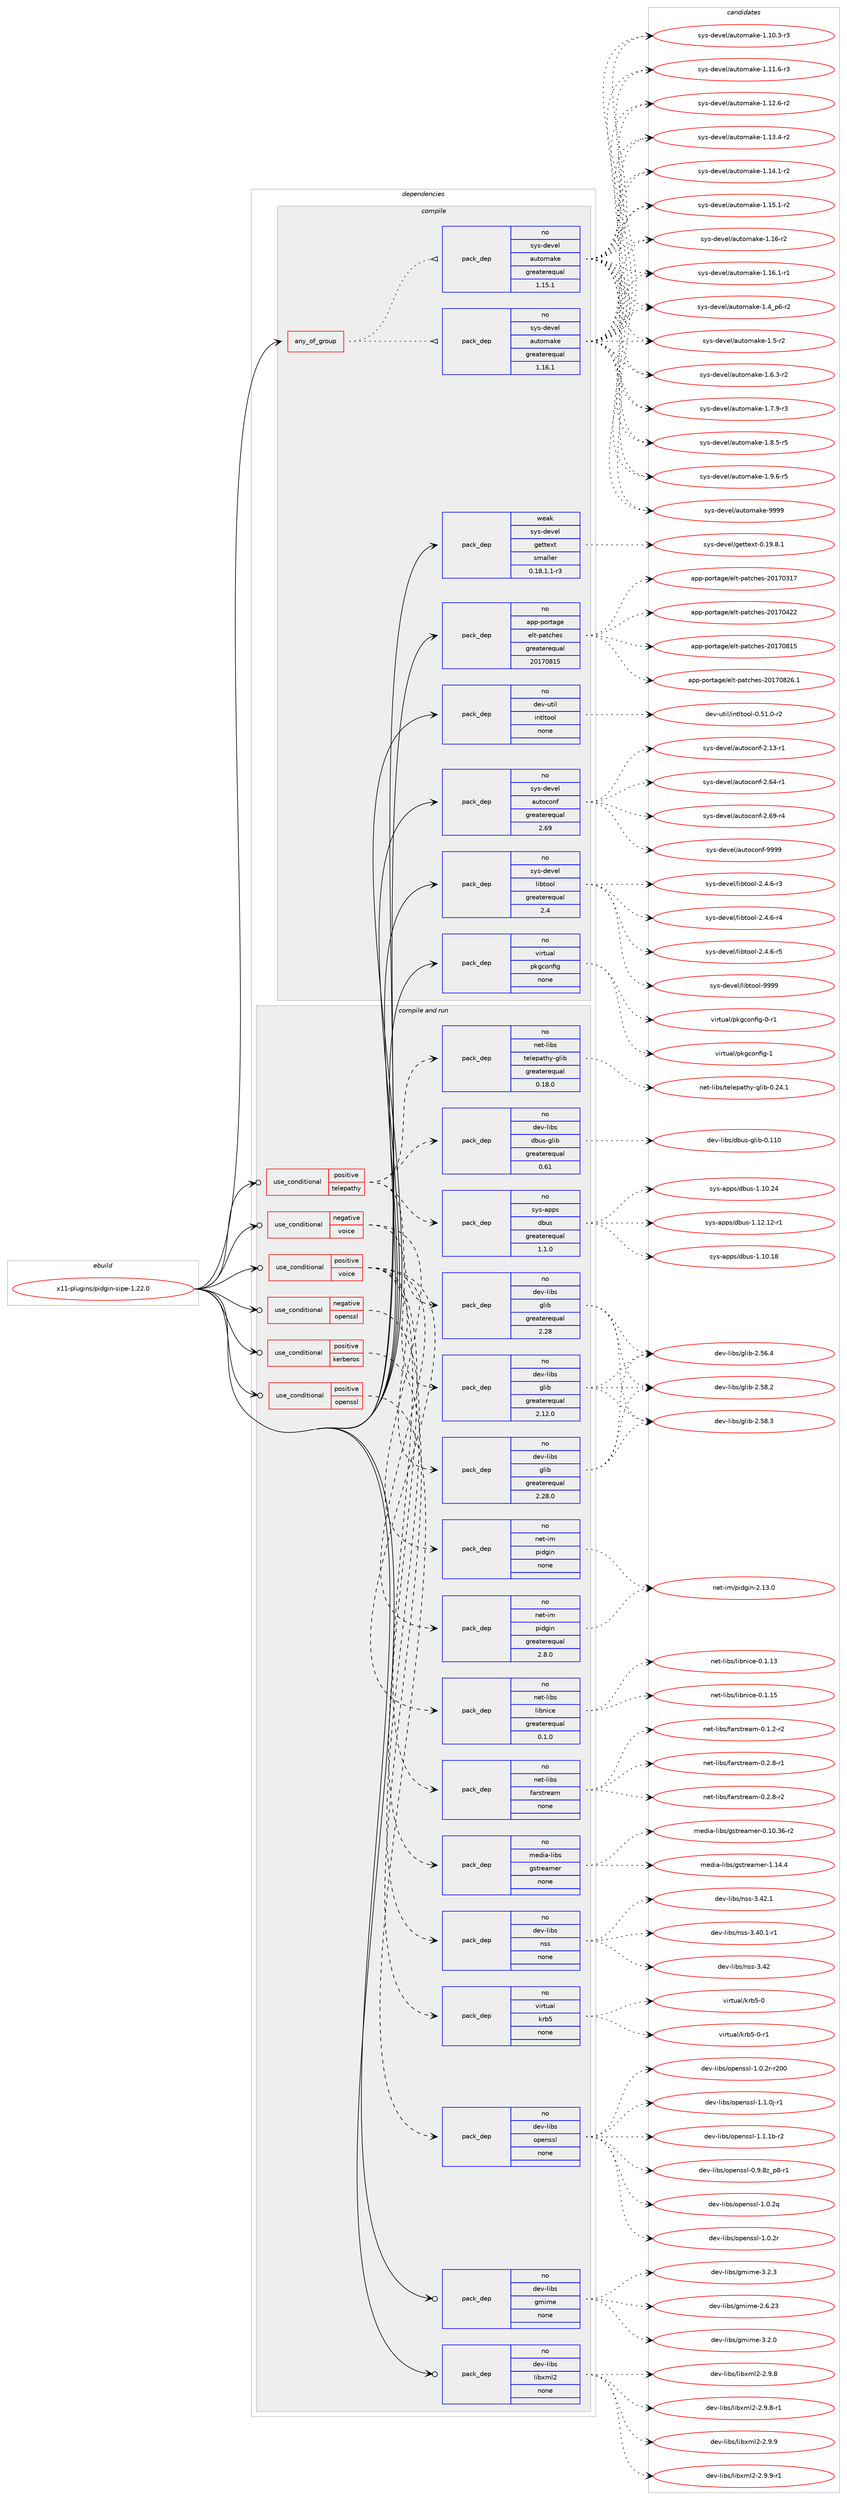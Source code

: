 digraph prolog {

# *************
# Graph options
# *************

newrank=true;
concentrate=true;
compound=true;
graph [rankdir=LR,fontname=Helvetica,fontsize=10,ranksep=1.5];#, ranksep=2.5, nodesep=0.2];
edge  [arrowhead=vee];
node  [fontname=Helvetica,fontsize=10];

# **********
# The ebuild
# **********

subgraph cluster_leftcol {
color=gray;
rank=same;
label=<<i>ebuild</i>>;
id [label="x11-plugins/pidgin-sipe-1.22.0", color=red, width=4, href="../x11-plugins/pidgin-sipe-1.22.0.svg"];
}

# ****************
# The dependencies
# ****************

subgraph cluster_midcol {
color=gray;
label=<<i>dependencies</i>>;
subgraph cluster_compile {
fillcolor="#eeeeee";
style=filled;
label=<<i>compile</i>>;
subgraph any28769 {
dependency1766860 [label=<<TABLE BORDER="0" CELLBORDER="1" CELLSPACING="0" CELLPADDING="4"><TR><TD CELLPADDING="10">any_of_group</TD></TR></TABLE>>, shape=none, color=red];subgraph pack1270133 {
dependency1766861 [label=<<TABLE BORDER="0" CELLBORDER="1" CELLSPACING="0" CELLPADDING="4" WIDTH="220"><TR><TD ROWSPAN="6" CELLPADDING="30">pack_dep</TD></TR><TR><TD WIDTH="110">no</TD></TR><TR><TD>sys-devel</TD></TR><TR><TD>automake</TD></TR><TR><TD>greaterequal</TD></TR><TR><TD>1.16.1</TD></TR></TABLE>>, shape=none, color=blue];
}
dependency1766860:e -> dependency1766861:w [weight=20,style="dotted",arrowhead="oinv"];
subgraph pack1270134 {
dependency1766862 [label=<<TABLE BORDER="0" CELLBORDER="1" CELLSPACING="0" CELLPADDING="4" WIDTH="220"><TR><TD ROWSPAN="6" CELLPADDING="30">pack_dep</TD></TR><TR><TD WIDTH="110">no</TD></TR><TR><TD>sys-devel</TD></TR><TR><TD>automake</TD></TR><TR><TD>greaterequal</TD></TR><TR><TD>1.15.1</TD></TR></TABLE>>, shape=none, color=blue];
}
dependency1766860:e -> dependency1766862:w [weight=20,style="dotted",arrowhead="oinv"];
}
id:e -> dependency1766860:w [weight=20,style="solid",arrowhead="vee"];
subgraph pack1270135 {
dependency1766863 [label=<<TABLE BORDER="0" CELLBORDER="1" CELLSPACING="0" CELLPADDING="4" WIDTH="220"><TR><TD ROWSPAN="6" CELLPADDING="30">pack_dep</TD></TR><TR><TD WIDTH="110">no</TD></TR><TR><TD>app-portage</TD></TR><TR><TD>elt-patches</TD></TR><TR><TD>greaterequal</TD></TR><TR><TD>20170815</TD></TR></TABLE>>, shape=none, color=blue];
}
id:e -> dependency1766863:w [weight=20,style="solid",arrowhead="vee"];
subgraph pack1270136 {
dependency1766864 [label=<<TABLE BORDER="0" CELLBORDER="1" CELLSPACING="0" CELLPADDING="4" WIDTH="220"><TR><TD ROWSPAN="6" CELLPADDING="30">pack_dep</TD></TR><TR><TD WIDTH="110">no</TD></TR><TR><TD>dev-util</TD></TR><TR><TD>intltool</TD></TR><TR><TD>none</TD></TR><TR><TD></TD></TR></TABLE>>, shape=none, color=blue];
}
id:e -> dependency1766864:w [weight=20,style="solid",arrowhead="vee"];
subgraph pack1270137 {
dependency1766865 [label=<<TABLE BORDER="0" CELLBORDER="1" CELLSPACING="0" CELLPADDING="4" WIDTH="220"><TR><TD ROWSPAN="6" CELLPADDING="30">pack_dep</TD></TR><TR><TD WIDTH="110">no</TD></TR><TR><TD>sys-devel</TD></TR><TR><TD>autoconf</TD></TR><TR><TD>greaterequal</TD></TR><TR><TD>2.69</TD></TR></TABLE>>, shape=none, color=blue];
}
id:e -> dependency1766865:w [weight=20,style="solid",arrowhead="vee"];
subgraph pack1270138 {
dependency1766866 [label=<<TABLE BORDER="0" CELLBORDER="1" CELLSPACING="0" CELLPADDING="4" WIDTH="220"><TR><TD ROWSPAN="6" CELLPADDING="30">pack_dep</TD></TR><TR><TD WIDTH="110">no</TD></TR><TR><TD>sys-devel</TD></TR><TR><TD>libtool</TD></TR><TR><TD>greaterequal</TD></TR><TR><TD>2.4</TD></TR></TABLE>>, shape=none, color=blue];
}
id:e -> dependency1766866:w [weight=20,style="solid",arrowhead="vee"];
subgraph pack1270139 {
dependency1766867 [label=<<TABLE BORDER="0" CELLBORDER="1" CELLSPACING="0" CELLPADDING="4" WIDTH="220"><TR><TD ROWSPAN="6" CELLPADDING="30">pack_dep</TD></TR><TR><TD WIDTH="110">no</TD></TR><TR><TD>virtual</TD></TR><TR><TD>pkgconfig</TD></TR><TR><TD>none</TD></TR><TR><TD></TD></TR></TABLE>>, shape=none, color=blue];
}
id:e -> dependency1766867:w [weight=20,style="solid",arrowhead="vee"];
subgraph pack1270140 {
dependency1766868 [label=<<TABLE BORDER="0" CELLBORDER="1" CELLSPACING="0" CELLPADDING="4" WIDTH="220"><TR><TD ROWSPAN="6" CELLPADDING="30">pack_dep</TD></TR><TR><TD WIDTH="110">weak</TD></TR><TR><TD>sys-devel</TD></TR><TR><TD>gettext</TD></TR><TR><TD>smaller</TD></TR><TR><TD>0.18.1.1-r3</TD></TR></TABLE>>, shape=none, color=blue];
}
id:e -> dependency1766868:w [weight=20,style="solid",arrowhead="vee"];
}
subgraph cluster_compileandrun {
fillcolor="#eeeeee";
style=filled;
label=<<i>compile and run</i>>;
subgraph cond466947 {
dependency1766869 [label=<<TABLE BORDER="0" CELLBORDER="1" CELLSPACING="0" CELLPADDING="4"><TR><TD ROWSPAN="3" CELLPADDING="10">use_conditional</TD></TR><TR><TD>negative</TD></TR><TR><TD>openssl</TD></TR></TABLE>>, shape=none, color=red];
subgraph pack1270141 {
dependency1766870 [label=<<TABLE BORDER="0" CELLBORDER="1" CELLSPACING="0" CELLPADDING="4" WIDTH="220"><TR><TD ROWSPAN="6" CELLPADDING="30">pack_dep</TD></TR><TR><TD WIDTH="110">no</TD></TR><TR><TD>dev-libs</TD></TR><TR><TD>nss</TD></TR><TR><TD>none</TD></TR><TR><TD></TD></TR></TABLE>>, shape=none, color=blue];
}
dependency1766869:e -> dependency1766870:w [weight=20,style="dashed",arrowhead="vee"];
}
id:e -> dependency1766869:w [weight=20,style="solid",arrowhead="odotvee"];
subgraph cond466948 {
dependency1766871 [label=<<TABLE BORDER="0" CELLBORDER="1" CELLSPACING="0" CELLPADDING="4"><TR><TD ROWSPAN="3" CELLPADDING="10">use_conditional</TD></TR><TR><TD>negative</TD></TR><TR><TD>voice</TD></TR></TABLE>>, shape=none, color=red];
subgraph pack1270142 {
dependency1766872 [label=<<TABLE BORDER="0" CELLBORDER="1" CELLSPACING="0" CELLPADDING="4" WIDTH="220"><TR><TD ROWSPAN="6" CELLPADDING="30">pack_dep</TD></TR><TR><TD WIDTH="110">no</TD></TR><TR><TD>dev-libs</TD></TR><TR><TD>glib</TD></TR><TR><TD>greaterequal</TD></TR><TR><TD>2.12.0</TD></TR></TABLE>>, shape=none, color=blue];
}
dependency1766871:e -> dependency1766872:w [weight=20,style="dashed",arrowhead="vee"];
subgraph pack1270143 {
dependency1766873 [label=<<TABLE BORDER="0" CELLBORDER="1" CELLSPACING="0" CELLPADDING="4" WIDTH="220"><TR><TD ROWSPAN="6" CELLPADDING="30">pack_dep</TD></TR><TR><TD WIDTH="110">no</TD></TR><TR><TD>net-im</TD></TR><TR><TD>pidgin</TD></TR><TR><TD>none</TD></TR><TR><TD></TD></TR></TABLE>>, shape=none, color=blue];
}
dependency1766871:e -> dependency1766873:w [weight=20,style="dashed",arrowhead="vee"];
}
id:e -> dependency1766871:w [weight=20,style="solid",arrowhead="odotvee"];
subgraph cond466949 {
dependency1766874 [label=<<TABLE BORDER="0" CELLBORDER="1" CELLSPACING="0" CELLPADDING="4"><TR><TD ROWSPAN="3" CELLPADDING="10">use_conditional</TD></TR><TR><TD>positive</TD></TR><TR><TD>kerberos</TD></TR></TABLE>>, shape=none, color=red];
subgraph pack1270144 {
dependency1766875 [label=<<TABLE BORDER="0" CELLBORDER="1" CELLSPACING="0" CELLPADDING="4" WIDTH="220"><TR><TD ROWSPAN="6" CELLPADDING="30">pack_dep</TD></TR><TR><TD WIDTH="110">no</TD></TR><TR><TD>virtual</TD></TR><TR><TD>krb5</TD></TR><TR><TD>none</TD></TR><TR><TD></TD></TR></TABLE>>, shape=none, color=blue];
}
dependency1766874:e -> dependency1766875:w [weight=20,style="dashed",arrowhead="vee"];
}
id:e -> dependency1766874:w [weight=20,style="solid",arrowhead="odotvee"];
subgraph cond466950 {
dependency1766876 [label=<<TABLE BORDER="0" CELLBORDER="1" CELLSPACING="0" CELLPADDING="4"><TR><TD ROWSPAN="3" CELLPADDING="10">use_conditional</TD></TR><TR><TD>positive</TD></TR><TR><TD>openssl</TD></TR></TABLE>>, shape=none, color=red];
subgraph pack1270145 {
dependency1766877 [label=<<TABLE BORDER="0" CELLBORDER="1" CELLSPACING="0" CELLPADDING="4" WIDTH="220"><TR><TD ROWSPAN="6" CELLPADDING="30">pack_dep</TD></TR><TR><TD WIDTH="110">no</TD></TR><TR><TD>dev-libs</TD></TR><TR><TD>openssl</TD></TR><TR><TD>none</TD></TR><TR><TD></TD></TR></TABLE>>, shape=none, color=blue];
}
dependency1766876:e -> dependency1766877:w [weight=20,style="dashed",arrowhead="vee"];
}
id:e -> dependency1766876:w [weight=20,style="solid",arrowhead="odotvee"];
subgraph cond466951 {
dependency1766878 [label=<<TABLE BORDER="0" CELLBORDER="1" CELLSPACING="0" CELLPADDING="4"><TR><TD ROWSPAN="3" CELLPADDING="10">use_conditional</TD></TR><TR><TD>positive</TD></TR><TR><TD>telepathy</TD></TR></TABLE>>, shape=none, color=red];
subgraph pack1270146 {
dependency1766879 [label=<<TABLE BORDER="0" CELLBORDER="1" CELLSPACING="0" CELLPADDING="4" WIDTH="220"><TR><TD ROWSPAN="6" CELLPADDING="30">pack_dep</TD></TR><TR><TD WIDTH="110">no</TD></TR><TR><TD>sys-apps</TD></TR><TR><TD>dbus</TD></TR><TR><TD>greaterequal</TD></TR><TR><TD>1.1.0</TD></TR></TABLE>>, shape=none, color=blue];
}
dependency1766878:e -> dependency1766879:w [weight=20,style="dashed",arrowhead="vee"];
subgraph pack1270147 {
dependency1766880 [label=<<TABLE BORDER="0" CELLBORDER="1" CELLSPACING="0" CELLPADDING="4" WIDTH="220"><TR><TD ROWSPAN="6" CELLPADDING="30">pack_dep</TD></TR><TR><TD WIDTH="110">no</TD></TR><TR><TD>dev-libs</TD></TR><TR><TD>dbus-glib</TD></TR><TR><TD>greaterequal</TD></TR><TR><TD>0.61</TD></TR></TABLE>>, shape=none, color=blue];
}
dependency1766878:e -> dependency1766880:w [weight=20,style="dashed",arrowhead="vee"];
subgraph pack1270148 {
dependency1766881 [label=<<TABLE BORDER="0" CELLBORDER="1" CELLSPACING="0" CELLPADDING="4" WIDTH="220"><TR><TD ROWSPAN="6" CELLPADDING="30">pack_dep</TD></TR><TR><TD WIDTH="110">no</TD></TR><TR><TD>dev-libs</TD></TR><TR><TD>glib</TD></TR><TR><TD>greaterequal</TD></TR><TR><TD>2.28</TD></TR></TABLE>>, shape=none, color=blue];
}
dependency1766878:e -> dependency1766881:w [weight=20,style="dashed",arrowhead="vee"];
subgraph pack1270149 {
dependency1766882 [label=<<TABLE BORDER="0" CELLBORDER="1" CELLSPACING="0" CELLPADDING="4" WIDTH="220"><TR><TD ROWSPAN="6" CELLPADDING="30">pack_dep</TD></TR><TR><TD WIDTH="110">no</TD></TR><TR><TD>net-libs</TD></TR><TR><TD>telepathy-glib</TD></TR><TR><TD>greaterequal</TD></TR><TR><TD>0.18.0</TD></TR></TABLE>>, shape=none, color=blue];
}
dependency1766878:e -> dependency1766882:w [weight=20,style="dashed",arrowhead="vee"];
}
id:e -> dependency1766878:w [weight=20,style="solid",arrowhead="odotvee"];
subgraph cond466952 {
dependency1766883 [label=<<TABLE BORDER="0" CELLBORDER="1" CELLSPACING="0" CELLPADDING="4"><TR><TD ROWSPAN="3" CELLPADDING="10">use_conditional</TD></TR><TR><TD>positive</TD></TR><TR><TD>voice</TD></TR></TABLE>>, shape=none, color=red];
subgraph pack1270150 {
dependency1766884 [label=<<TABLE BORDER="0" CELLBORDER="1" CELLSPACING="0" CELLPADDING="4" WIDTH="220"><TR><TD ROWSPAN="6" CELLPADDING="30">pack_dep</TD></TR><TR><TD WIDTH="110">no</TD></TR><TR><TD>dev-libs</TD></TR><TR><TD>glib</TD></TR><TR><TD>greaterequal</TD></TR><TR><TD>2.28.0</TD></TR></TABLE>>, shape=none, color=blue];
}
dependency1766883:e -> dependency1766884:w [weight=20,style="dashed",arrowhead="vee"];
subgraph pack1270151 {
dependency1766885 [label=<<TABLE BORDER="0" CELLBORDER="1" CELLSPACING="0" CELLPADDING="4" WIDTH="220"><TR><TD ROWSPAN="6" CELLPADDING="30">pack_dep</TD></TR><TR><TD WIDTH="110">no</TD></TR><TR><TD>net-libs</TD></TR><TR><TD>libnice</TD></TR><TR><TD>greaterequal</TD></TR><TR><TD>0.1.0</TD></TR></TABLE>>, shape=none, color=blue];
}
dependency1766883:e -> dependency1766885:w [weight=20,style="dashed",arrowhead="vee"];
subgraph pack1270152 {
dependency1766886 [label=<<TABLE BORDER="0" CELLBORDER="1" CELLSPACING="0" CELLPADDING="4" WIDTH="220"><TR><TD ROWSPAN="6" CELLPADDING="30">pack_dep</TD></TR><TR><TD WIDTH="110">no</TD></TR><TR><TD>media-libs</TD></TR><TR><TD>gstreamer</TD></TR><TR><TD>none</TD></TR><TR><TD></TD></TR></TABLE>>, shape=none, color=blue];
}
dependency1766883:e -> dependency1766886:w [weight=20,style="dashed",arrowhead="vee"];
subgraph pack1270153 {
dependency1766887 [label=<<TABLE BORDER="0" CELLBORDER="1" CELLSPACING="0" CELLPADDING="4" WIDTH="220"><TR><TD ROWSPAN="6" CELLPADDING="30">pack_dep</TD></TR><TR><TD WIDTH="110">no</TD></TR><TR><TD>net-im</TD></TR><TR><TD>pidgin</TD></TR><TR><TD>greaterequal</TD></TR><TR><TD>2.8.0</TD></TR></TABLE>>, shape=none, color=blue];
}
dependency1766883:e -> dependency1766887:w [weight=20,style="dashed",arrowhead="vee"];
subgraph pack1270154 {
dependency1766888 [label=<<TABLE BORDER="0" CELLBORDER="1" CELLSPACING="0" CELLPADDING="4" WIDTH="220"><TR><TD ROWSPAN="6" CELLPADDING="30">pack_dep</TD></TR><TR><TD WIDTH="110">no</TD></TR><TR><TD>net-libs</TD></TR><TR><TD>farstream</TD></TR><TR><TD>none</TD></TR><TR><TD></TD></TR></TABLE>>, shape=none, color=blue];
}
dependency1766883:e -> dependency1766888:w [weight=20,style="dashed",arrowhead="vee"];
}
id:e -> dependency1766883:w [weight=20,style="solid",arrowhead="odotvee"];
subgraph pack1270155 {
dependency1766889 [label=<<TABLE BORDER="0" CELLBORDER="1" CELLSPACING="0" CELLPADDING="4" WIDTH="220"><TR><TD ROWSPAN="6" CELLPADDING="30">pack_dep</TD></TR><TR><TD WIDTH="110">no</TD></TR><TR><TD>dev-libs</TD></TR><TR><TD>gmime</TD></TR><TR><TD>none</TD></TR><TR><TD></TD></TR></TABLE>>, shape=none, color=blue];
}
id:e -> dependency1766889:w [weight=20,style="solid",arrowhead="odotvee"];
subgraph pack1270156 {
dependency1766890 [label=<<TABLE BORDER="0" CELLBORDER="1" CELLSPACING="0" CELLPADDING="4" WIDTH="220"><TR><TD ROWSPAN="6" CELLPADDING="30">pack_dep</TD></TR><TR><TD WIDTH="110">no</TD></TR><TR><TD>dev-libs</TD></TR><TR><TD>libxml2</TD></TR><TR><TD>none</TD></TR><TR><TD></TD></TR></TABLE>>, shape=none, color=blue];
}
id:e -> dependency1766890:w [weight=20,style="solid",arrowhead="odotvee"];
}
subgraph cluster_run {
fillcolor="#eeeeee";
style=filled;
label=<<i>run</i>>;
}
}

# **************
# The candidates
# **************

subgraph cluster_choices {
rank=same;
color=gray;
label=<<i>candidates</i>>;

subgraph choice1270133 {
color=black;
nodesep=1;
choice11512111545100101118101108479711711611110997107101454946494846514511451 [label="sys-devel/automake-1.10.3-r3", color=red, width=4,href="../sys-devel/automake-1.10.3-r3.svg"];
choice11512111545100101118101108479711711611110997107101454946494946544511451 [label="sys-devel/automake-1.11.6-r3", color=red, width=4,href="../sys-devel/automake-1.11.6-r3.svg"];
choice11512111545100101118101108479711711611110997107101454946495046544511450 [label="sys-devel/automake-1.12.6-r2", color=red, width=4,href="../sys-devel/automake-1.12.6-r2.svg"];
choice11512111545100101118101108479711711611110997107101454946495146524511450 [label="sys-devel/automake-1.13.4-r2", color=red, width=4,href="../sys-devel/automake-1.13.4-r2.svg"];
choice11512111545100101118101108479711711611110997107101454946495246494511450 [label="sys-devel/automake-1.14.1-r2", color=red, width=4,href="../sys-devel/automake-1.14.1-r2.svg"];
choice11512111545100101118101108479711711611110997107101454946495346494511450 [label="sys-devel/automake-1.15.1-r2", color=red, width=4,href="../sys-devel/automake-1.15.1-r2.svg"];
choice1151211154510010111810110847971171161111099710710145494649544511450 [label="sys-devel/automake-1.16-r2", color=red, width=4,href="../sys-devel/automake-1.16-r2.svg"];
choice11512111545100101118101108479711711611110997107101454946495446494511449 [label="sys-devel/automake-1.16.1-r1", color=red, width=4,href="../sys-devel/automake-1.16.1-r1.svg"];
choice115121115451001011181011084797117116111109971071014549465295112544511450 [label="sys-devel/automake-1.4_p6-r2", color=red, width=4,href="../sys-devel/automake-1.4_p6-r2.svg"];
choice11512111545100101118101108479711711611110997107101454946534511450 [label="sys-devel/automake-1.5-r2", color=red, width=4,href="../sys-devel/automake-1.5-r2.svg"];
choice115121115451001011181011084797117116111109971071014549465446514511450 [label="sys-devel/automake-1.6.3-r2", color=red, width=4,href="../sys-devel/automake-1.6.3-r2.svg"];
choice115121115451001011181011084797117116111109971071014549465546574511451 [label="sys-devel/automake-1.7.9-r3", color=red, width=4,href="../sys-devel/automake-1.7.9-r3.svg"];
choice115121115451001011181011084797117116111109971071014549465646534511453 [label="sys-devel/automake-1.8.5-r5", color=red, width=4,href="../sys-devel/automake-1.8.5-r5.svg"];
choice115121115451001011181011084797117116111109971071014549465746544511453 [label="sys-devel/automake-1.9.6-r5", color=red, width=4,href="../sys-devel/automake-1.9.6-r5.svg"];
choice115121115451001011181011084797117116111109971071014557575757 [label="sys-devel/automake-9999", color=red, width=4,href="../sys-devel/automake-9999.svg"];
dependency1766861:e -> choice11512111545100101118101108479711711611110997107101454946494846514511451:w [style=dotted,weight="100"];
dependency1766861:e -> choice11512111545100101118101108479711711611110997107101454946494946544511451:w [style=dotted,weight="100"];
dependency1766861:e -> choice11512111545100101118101108479711711611110997107101454946495046544511450:w [style=dotted,weight="100"];
dependency1766861:e -> choice11512111545100101118101108479711711611110997107101454946495146524511450:w [style=dotted,weight="100"];
dependency1766861:e -> choice11512111545100101118101108479711711611110997107101454946495246494511450:w [style=dotted,weight="100"];
dependency1766861:e -> choice11512111545100101118101108479711711611110997107101454946495346494511450:w [style=dotted,weight="100"];
dependency1766861:e -> choice1151211154510010111810110847971171161111099710710145494649544511450:w [style=dotted,weight="100"];
dependency1766861:e -> choice11512111545100101118101108479711711611110997107101454946495446494511449:w [style=dotted,weight="100"];
dependency1766861:e -> choice115121115451001011181011084797117116111109971071014549465295112544511450:w [style=dotted,weight="100"];
dependency1766861:e -> choice11512111545100101118101108479711711611110997107101454946534511450:w [style=dotted,weight="100"];
dependency1766861:e -> choice115121115451001011181011084797117116111109971071014549465446514511450:w [style=dotted,weight="100"];
dependency1766861:e -> choice115121115451001011181011084797117116111109971071014549465546574511451:w [style=dotted,weight="100"];
dependency1766861:e -> choice115121115451001011181011084797117116111109971071014549465646534511453:w [style=dotted,weight="100"];
dependency1766861:e -> choice115121115451001011181011084797117116111109971071014549465746544511453:w [style=dotted,weight="100"];
dependency1766861:e -> choice115121115451001011181011084797117116111109971071014557575757:w [style=dotted,weight="100"];
}
subgraph choice1270134 {
color=black;
nodesep=1;
choice11512111545100101118101108479711711611110997107101454946494846514511451 [label="sys-devel/automake-1.10.3-r3", color=red, width=4,href="../sys-devel/automake-1.10.3-r3.svg"];
choice11512111545100101118101108479711711611110997107101454946494946544511451 [label="sys-devel/automake-1.11.6-r3", color=red, width=4,href="../sys-devel/automake-1.11.6-r3.svg"];
choice11512111545100101118101108479711711611110997107101454946495046544511450 [label="sys-devel/automake-1.12.6-r2", color=red, width=4,href="../sys-devel/automake-1.12.6-r2.svg"];
choice11512111545100101118101108479711711611110997107101454946495146524511450 [label="sys-devel/automake-1.13.4-r2", color=red, width=4,href="../sys-devel/automake-1.13.4-r2.svg"];
choice11512111545100101118101108479711711611110997107101454946495246494511450 [label="sys-devel/automake-1.14.1-r2", color=red, width=4,href="../sys-devel/automake-1.14.1-r2.svg"];
choice11512111545100101118101108479711711611110997107101454946495346494511450 [label="sys-devel/automake-1.15.1-r2", color=red, width=4,href="../sys-devel/automake-1.15.1-r2.svg"];
choice1151211154510010111810110847971171161111099710710145494649544511450 [label="sys-devel/automake-1.16-r2", color=red, width=4,href="../sys-devel/automake-1.16-r2.svg"];
choice11512111545100101118101108479711711611110997107101454946495446494511449 [label="sys-devel/automake-1.16.1-r1", color=red, width=4,href="../sys-devel/automake-1.16.1-r1.svg"];
choice115121115451001011181011084797117116111109971071014549465295112544511450 [label="sys-devel/automake-1.4_p6-r2", color=red, width=4,href="../sys-devel/automake-1.4_p6-r2.svg"];
choice11512111545100101118101108479711711611110997107101454946534511450 [label="sys-devel/automake-1.5-r2", color=red, width=4,href="../sys-devel/automake-1.5-r2.svg"];
choice115121115451001011181011084797117116111109971071014549465446514511450 [label="sys-devel/automake-1.6.3-r2", color=red, width=4,href="../sys-devel/automake-1.6.3-r2.svg"];
choice115121115451001011181011084797117116111109971071014549465546574511451 [label="sys-devel/automake-1.7.9-r3", color=red, width=4,href="../sys-devel/automake-1.7.9-r3.svg"];
choice115121115451001011181011084797117116111109971071014549465646534511453 [label="sys-devel/automake-1.8.5-r5", color=red, width=4,href="../sys-devel/automake-1.8.5-r5.svg"];
choice115121115451001011181011084797117116111109971071014549465746544511453 [label="sys-devel/automake-1.9.6-r5", color=red, width=4,href="../sys-devel/automake-1.9.6-r5.svg"];
choice115121115451001011181011084797117116111109971071014557575757 [label="sys-devel/automake-9999", color=red, width=4,href="../sys-devel/automake-9999.svg"];
dependency1766862:e -> choice11512111545100101118101108479711711611110997107101454946494846514511451:w [style=dotted,weight="100"];
dependency1766862:e -> choice11512111545100101118101108479711711611110997107101454946494946544511451:w [style=dotted,weight="100"];
dependency1766862:e -> choice11512111545100101118101108479711711611110997107101454946495046544511450:w [style=dotted,weight="100"];
dependency1766862:e -> choice11512111545100101118101108479711711611110997107101454946495146524511450:w [style=dotted,weight="100"];
dependency1766862:e -> choice11512111545100101118101108479711711611110997107101454946495246494511450:w [style=dotted,weight="100"];
dependency1766862:e -> choice11512111545100101118101108479711711611110997107101454946495346494511450:w [style=dotted,weight="100"];
dependency1766862:e -> choice1151211154510010111810110847971171161111099710710145494649544511450:w [style=dotted,weight="100"];
dependency1766862:e -> choice11512111545100101118101108479711711611110997107101454946495446494511449:w [style=dotted,weight="100"];
dependency1766862:e -> choice115121115451001011181011084797117116111109971071014549465295112544511450:w [style=dotted,weight="100"];
dependency1766862:e -> choice11512111545100101118101108479711711611110997107101454946534511450:w [style=dotted,weight="100"];
dependency1766862:e -> choice115121115451001011181011084797117116111109971071014549465446514511450:w [style=dotted,weight="100"];
dependency1766862:e -> choice115121115451001011181011084797117116111109971071014549465546574511451:w [style=dotted,weight="100"];
dependency1766862:e -> choice115121115451001011181011084797117116111109971071014549465646534511453:w [style=dotted,weight="100"];
dependency1766862:e -> choice115121115451001011181011084797117116111109971071014549465746544511453:w [style=dotted,weight="100"];
dependency1766862:e -> choice115121115451001011181011084797117116111109971071014557575757:w [style=dotted,weight="100"];
}
subgraph choice1270135 {
color=black;
nodesep=1;
choice97112112451121111141169710310147101108116451129711699104101115455048495548514955 [label="app-portage/elt-patches-20170317", color=red, width=4,href="../app-portage/elt-patches-20170317.svg"];
choice97112112451121111141169710310147101108116451129711699104101115455048495548525050 [label="app-portage/elt-patches-20170422", color=red, width=4,href="../app-portage/elt-patches-20170422.svg"];
choice97112112451121111141169710310147101108116451129711699104101115455048495548564953 [label="app-portage/elt-patches-20170815", color=red, width=4,href="../app-portage/elt-patches-20170815.svg"];
choice971121124511211111411697103101471011081164511297116991041011154550484955485650544649 [label="app-portage/elt-patches-20170826.1", color=red, width=4,href="../app-portage/elt-patches-20170826.1.svg"];
dependency1766863:e -> choice97112112451121111141169710310147101108116451129711699104101115455048495548514955:w [style=dotted,weight="100"];
dependency1766863:e -> choice97112112451121111141169710310147101108116451129711699104101115455048495548525050:w [style=dotted,weight="100"];
dependency1766863:e -> choice97112112451121111141169710310147101108116451129711699104101115455048495548564953:w [style=dotted,weight="100"];
dependency1766863:e -> choice971121124511211111411697103101471011081164511297116991041011154550484955485650544649:w [style=dotted,weight="100"];
}
subgraph choice1270136 {
color=black;
nodesep=1;
choice1001011184511711610510847105110116108116111111108454846534946484511450 [label="dev-util/intltool-0.51.0-r2", color=red, width=4,href="../dev-util/intltool-0.51.0-r2.svg"];
dependency1766864:e -> choice1001011184511711610510847105110116108116111111108454846534946484511450:w [style=dotted,weight="100"];
}
subgraph choice1270137 {
color=black;
nodesep=1;
choice1151211154510010111810110847971171161119911111010245504649514511449 [label="sys-devel/autoconf-2.13-r1", color=red, width=4,href="../sys-devel/autoconf-2.13-r1.svg"];
choice1151211154510010111810110847971171161119911111010245504654524511449 [label="sys-devel/autoconf-2.64-r1", color=red, width=4,href="../sys-devel/autoconf-2.64-r1.svg"];
choice1151211154510010111810110847971171161119911111010245504654574511452 [label="sys-devel/autoconf-2.69-r4", color=red, width=4,href="../sys-devel/autoconf-2.69-r4.svg"];
choice115121115451001011181011084797117116111991111101024557575757 [label="sys-devel/autoconf-9999", color=red, width=4,href="../sys-devel/autoconf-9999.svg"];
dependency1766865:e -> choice1151211154510010111810110847971171161119911111010245504649514511449:w [style=dotted,weight="100"];
dependency1766865:e -> choice1151211154510010111810110847971171161119911111010245504654524511449:w [style=dotted,weight="100"];
dependency1766865:e -> choice1151211154510010111810110847971171161119911111010245504654574511452:w [style=dotted,weight="100"];
dependency1766865:e -> choice115121115451001011181011084797117116111991111101024557575757:w [style=dotted,weight="100"];
}
subgraph choice1270138 {
color=black;
nodesep=1;
choice1151211154510010111810110847108105981161111111084550465246544511451 [label="sys-devel/libtool-2.4.6-r3", color=red, width=4,href="../sys-devel/libtool-2.4.6-r3.svg"];
choice1151211154510010111810110847108105981161111111084550465246544511452 [label="sys-devel/libtool-2.4.6-r4", color=red, width=4,href="../sys-devel/libtool-2.4.6-r4.svg"];
choice1151211154510010111810110847108105981161111111084550465246544511453 [label="sys-devel/libtool-2.4.6-r5", color=red, width=4,href="../sys-devel/libtool-2.4.6-r5.svg"];
choice1151211154510010111810110847108105981161111111084557575757 [label="sys-devel/libtool-9999", color=red, width=4,href="../sys-devel/libtool-9999.svg"];
dependency1766866:e -> choice1151211154510010111810110847108105981161111111084550465246544511451:w [style=dotted,weight="100"];
dependency1766866:e -> choice1151211154510010111810110847108105981161111111084550465246544511452:w [style=dotted,weight="100"];
dependency1766866:e -> choice1151211154510010111810110847108105981161111111084550465246544511453:w [style=dotted,weight="100"];
dependency1766866:e -> choice1151211154510010111810110847108105981161111111084557575757:w [style=dotted,weight="100"];
}
subgraph choice1270139 {
color=black;
nodesep=1;
choice11810511411611797108471121071039911111010210510345484511449 [label="virtual/pkgconfig-0-r1", color=red, width=4,href="../virtual/pkgconfig-0-r1.svg"];
choice1181051141161179710847112107103991111101021051034549 [label="virtual/pkgconfig-1", color=red, width=4,href="../virtual/pkgconfig-1.svg"];
dependency1766867:e -> choice11810511411611797108471121071039911111010210510345484511449:w [style=dotted,weight="100"];
dependency1766867:e -> choice1181051141161179710847112107103991111101021051034549:w [style=dotted,weight="100"];
}
subgraph choice1270140 {
color=black;
nodesep=1;
choice1151211154510010111810110847103101116116101120116454846495746564649 [label="sys-devel/gettext-0.19.8.1", color=red, width=4,href="../sys-devel/gettext-0.19.8.1.svg"];
dependency1766868:e -> choice1151211154510010111810110847103101116116101120116454846495746564649:w [style=dotted,weight="100"];
}
subgraph choice1270141 {
color=black;
nodesep=1;
choice100101118451081059811547110115115455146524846494511449 [label="dev-libs/nss-3.40.1-r1", color=red, width=4,href="../dev-libs/nss-3.40.1-r1.svg"];
choice1001011184510810598115471101151154551465250 [label="dev-libs/nss-3.42", color=red, width=4,href="../dev-libs/nss-3.42.svg"];
choice10010111845108105981154711011511545514652504649 [label="dev-libs/nss-3.42.1", color=red, width=4,href="../dev-libs/nss-3.42.1.svg"];
dependency1766870:e -> choice100101118451081059811547110115115455146524846494511449:w [style=dotted,weight="100"];
dependency1766870:e -> choice1001011184510810598115471101151154551465250:w [style=dotted,weight="100"];
dependency1766870:e -> choice10010111845108105981154711011511545514652504649:w [style=dotted,weight="100"];
}
subgraph choice1270142 {
color=black;
nodesep=1;
choice1001011184510810598115471031081059845504653544652 [label="dev-libs/glib-2.56.4", color=red, width=4,href="../dev-libs/glib-2.56.4.svg"];
choice1001011184510810598115471031081059845504653564650 [label="dev-libs/glib-2.58.2", color=red, width=4,href="../dev-libs/glib-2.58.2.svg"];
choice1001011184510810598115471031081059845504653564651 [label="dev-libs/glib-2.58.3", color=red, width=4,href="../dev-libs/glib-2.58.3.svg"];
dependency1766872:e -> choice1001011184510810598115471031081059845504653544652:w [style=dotted,weight="100"];
dependency1766872:e -> choice1001011184510810598115471031081059845504653564650:w [style=dotted,weight="100"];
dependency1766872:e -> choice1001011184510810598115471031081059845504653564651:w [style=dotted,weight="100"];
}
subgraph choice1270143 {
color=black;
nodesep=1;
choice110101116451051094711210510010310511045504649514648 [label="net-im/pidgin-2.13.0", color=red, width=4,href="../net-im/pidgin-2.13.0.svg"];
dependency1766873:e -> choice110101116451051094711210510010310511045504649514648:w [style=dotted,weight="100"];
}
subgraph choice1270144 {
color=black;
nodesep=1;
choice118105114116117971084710711498534548 [label="virtual/krb5-0", color=red, width=4,href="../virtual/krb5-0.svg"];
choice1181051141161179710847107114985345484511449 [label="virtual/krb5-0-r1", color=red, width=4,href="../virtual/krb5-0-r1.svg"];
dependency1766875:e -> choice118105114116117971084710711498534548:w [style=dotted,weight="100"];
dependency1766875:e -> choice1181051141161179710847107114985345484511449:w [style=dotted,weight="100"];
}
subgraph choice1270145 {
color=black;
nodesep=1;
choice10010111845108105981154711111210111011511510845484657465612295112564511449 [label="dev-libs/openssl-0.9.8z_p8-r1", color=red, width=4,href="../dev-libs/openssl-0.9.8z_p8-r1.svg"];
choice100101118451081059811547111112101110115115108454946484650113 [label="dev-libs/openssl-1.0.2q", color=red, width=4,href="../dev-libs/openssl-1.0.2q.svg"];
choice100101118451081059811547111112101110115115108454946484650114 [label="dev-libs/openssl-1.0.2r", color=red, width=4,href="../dev-libs/openssl-1.0.2r.svg"];
choice10010111845108105981154711111210111011511510845494648465011445114504848 [label="dev-libs/openssl-1.0.2r-r200", color=red, width=4,href="../dev-libs/openssl-1.0.2r-r200.svg"];
choice1001011184510810598115471111121011101151151084549464946481064511449 [label="dev-libs/openssl-1.1.0j-r1", color=red, width=4,href="../dev-libs/openssl-1.1.0j-r1.svg"];
choice100101118451081059811547111112101110115115108454946494649984511450 [label="dev-libs/openssl-1.1.1b-r2", color=red, width=4,href="../dev-libs/openssl-1.1.1b-r2.svg"];
dependency1766877:e -> choice10010111845108105981154711111210111011511510845484657465612295112564511449:w [style=dotted,weight="100"];
dependency1766877:e -> choice100101118451081059811547111112101110115115108454946484650113:w [style=dotted,weight="100"];
dependency1766877:e -> choice100101118451081059811547111112101110115115108454946484650114:w [style=dotted,weight="100"];
dependency1766877:e -> choice10010111845108105981154711111210111011511510845494648465011445114504848:w [style=dotted,weight="100"];
dependency1766877:e -> choice1001011184510810598115471111121011101151151084549464946481064511449:w [style=dotted,weight="100"];
dependency1766877:e -> choice100101118451081059811547111112101110115115108454946494649984511450:w [style=dotted,weight="100"];
}
subgraph choice1270146 {
color=black;
nodesep=1;
choice115121115459711211211547100981171154549464948464956 [label="sys-apps/dbus-1.10.18", color=red, width=4,href="../sys-apps/dbus-1.10.18.svg"];
choice115121115459711211211547100981171154549464948465052 [label="sys-apps/dbus-1.10.24", color=red, width=4,href="../sys-apps/dbus-1.10.24.svg"];
choice1151211154597112112115471009811711545494649504649504511449 [label="sys-apps/dbus-1.12.12-r1", color=red, width=4,href="../sys-apps/dbus-1.12.12-r1.svg"];
dependency1766879:e -> choice115121115459711211211547100981171154549464948464956:w [style=dotted,weight="100"];
dependency1766879:e -> choice115121115459711211211547100981171154549464948465052:w [style=dotted,weight="100"];
dependency1766879:e -> choice1151211154597112112115471009811711545494649504649504511449:w [style=dotted,weight="100"];
}
subgraph choice1270147 {
color=black;
nodesep=1;
choice100101118451081059811547100981171154510310810598454846494948 [label="dev-libs/dbus-glib-0.110", color=red, width=4,href="../dev-libs/dbus-glib-0.110.svg"];
dependency1766880:e -> choice100101118451081059811547100981171154510310810598454846494948:w [style=dotted,weight="100"];
}
subgraph choice1270148 {
color=black;
nodesep=1;
choice1001011184510810598115471031081059845504653544652 [label="dev-libs/glib-2.56.4", color=red, width=4,href="../dev-libs/glib-2.56.4.svg"];
choice1001011184510810598115471031081059845504653564650 [label="dev-libs/glib-2.58.2", color=red, width=4,href="../dev-libs/glib-2.58.2.svg"];
choice1001011184510810598115471031081059845504653564651 [label="dev-libs/glib-2.58.3", color=red, width=4,href="../dev-libs/glib-2.58.3.svg"];
dependency1766881:e -> choice1001011184510810598115471031081059845504653544652:w [style=dotted,weight="100"];
dependency1766881:e -> choice1001011184510810598115471031081059845504653564650:w [style=dotted,weight="100"];
dependency1766881:e -> choice1001011184510810598115471031081059845504653564651:w [style=dotted,weight="100"];
}
subgraph choice1270149 {
color=black;
nodesep=1;
choice11010111645108105981154711610110810111297116104121451031081059845484650524649 [label="net-libs/telepathy-glib-0.24.1", color=red, width=4,href="../net-libs/telepathy-glib-0.24.1.svg"];
dependency1766882:e -> choice11010111645108105981154711610110810111297116104121451031081059845484650524649:w [style=dotted,weight="100"];
}
subgraph choice1270150 {
color=black;
nodesep=1;
choice1001011184510810598115471031081059845504653544652 [label="dev-libs/glib-2.56.4", color=red, width=4,href="../dev-libs/glib-2.56.4.svg"];
choice1001011184510810598115471031081059845504653564650 [label="dev-libs/glib-2.58.2", color=red, width=4,href="../dev-libs/glib-2.58.2.svg"];
choice1001011184510810598115471031081059845504653564651 [label="dev-libs/glib-2.58.3", color=red, width=4,href="../dev-libs/glib-2.58.3.svg"];
dependency1766884:e -> choice1001011184510810598115471031081059845504653544652:w [style=dotted,weight="100"];
dependency1766884:e -> choice1001011184510810598115471031081059845504653564650:w [style=dotted,weight="100"];
dependency1766884:e -> choice1001011184510810598115471031081059845504653564651:w [style=dotted,weight="100"];
}
subgraph choice1270151 {
color=black;
nodesep=1;
choice110101116451081059811547108105981101059910145484649464951 [label="net-libs/libnice-0.1.13", color=red, width=4,href="../net-libs/libnice-0.1.13.svg"];
choice110101116451081059811547108105981101059910145484649464953 [label="net-libs/libnice-0.1.15", color=red, width=4,href="../net-libs/libnice-0.1.15.svg"];
dependency1766885:e -> choice110101116451081059811547108105981101059910145484649464951:w [style=dotted,weight="100"];
dependency1766885:e -> choice110101116451081059811547108105981101059910145484649464953:w [style=dotted,weight="100"];
}
subgraph choice1270152 {
color=black;
nodesep=1;
choice109101100105974510810598115471031151161141019710910111445484649484651544511450 [label="media-libs/gstreamer-0.10.36-r2", color=red, width=4,href="../media-libs/gstreamer-0.10.36-r2.svg"];
choice109101100105974510810598115471031151161141019710910111445494649524652 [label="media-libs/gstreamer-1.14.4", color=red, width=4,href="../media-libs/gstreamer-1.14.4.svg"];
dependency1766886:e -> choice109101100105974510810598115471031151161141019710910111445484649484651544511450:w [style=dotted,weight="100"];
dependency1766886:e -> choice109101100105974510810598115471031151161141019710910111445494649524652:w [style=dotted,weight="100"];
}
subgraph choice1270153 {
color=black;
nodesep=1;
choice110101116451051094711210510010310511045504649514648 [label="net-im/pidgin-2.13.0", color=red, width=4,href="../net-im/pidgin-2.13.0.svg"];
dependency1766887:e -> choice110101116451051094711210510010310511045504649514648:w [style=dotted,weight="100"];
}
subgraph choice1270154 {
color=black;
nodesep=1;
choice11010111645108105981154710297114115116114101971094548464946504511450 [label="net-libs/farstream-0.1.2-r2", color=red, width=4,href="../net-libs/farstream-0.1.2-r2.svg"];
choice11010111645108105981154710297114115116114101971094548465046564511449 [label="net-libs/farstream-0.2.8-r1", color=red, width=4,href="../net-libs/farstream-0.2.8-r1.svg"];
choice11010111645108105981154710297114115116114101971094548465046564511450 [label="net-libs/farstream-0.2.8-r2", color=red, width=4,href="../net-libs/farstream-0.2.8-r2.svg"];
dependency1766888:e -> choice11010111645108105981154710297114115116114101971094548464946504511450:w [style=dotted,weight="100"];
dependency1766888:e -> choice11010111645108105981154710297114115116114101971094548465046564511449:w [style=dotted,weight="100"];
dependency1766888:e -> choice11010111645108105981154710297114115116114101971094548465046564511450:w [style=dotted,weight="100"];
}
subgraph choice1270155 {
color=black;
nodesep=1;
choice10010111845108105981154710310910510910145504654465051 [label="dev-libs/gmime-2.6.23", color=red, width=4,href="../dev-libs/gmime-2.6.23.svg"];
choice100101118451081059811547103109105109101455146504648 [label="dev-libs/gmime-3.2.0", color=red, width=4,href="../dev-libs/gmime-3.2.0.svg"];
choice100101118451081059811547103109105109101455146504651 [label="dev-libs/gmime-3.2.3", color=red, width=4,href="../dev-libs/gmime-3.2.3.svg"];
dependency1766889:e -> choice10010111845108105981154710310910510910145504654465051:w [style=dotted,weight="100"];
dependency1766889:e -> choice100101118451081059811547103109105109101455146504648:w [style=dotted,weight="100"];
dependency1766889:e -> choice100101118451081059811547103109105109101455146504651:w [style=dotted,weight="100"];
}
subgraph choice1270156 {
color=black;
nodesep=1;
choice1001011184510810598115471081059812010910850455046574656 [label="dev-libs/libxml2-2.9.8", color=red, width=4,href="../dev-libs/libxml2-2.9.8.svg"];
choice10010111845108105981154710810598120109108504550465746564511449 [label="dev-libs/libxml2-2.9.8-r1", color=red, width=4,href="../dev-libs/libxml2-2.9.8-r1.svg"];
choice1001011184510810598115471081059812010910850455046574657 [label="dev-libs/libxml2-2.9.9", color=red, width=4,href="../dev-libs/libxml2-2.9.9.svg"];
choice10010111845108105981154710810598120109108504550465746574511449 [label="dev-libs/libxml2-2.9.9-r1", color=red, width=4,href="../dev-libs/libxml2-2.9.9-r1.svg"];
dependency1766890:e -> choice1001011184510810598115471081059812010910850455046574656:w [style=dotted,weight="100"];
dependency1766890:e -> choice10010111845108105981154710810598120109108504550465746564511449:w [style=dotted,weight="100"];
dependency1766890:e -> choice1001011184510810598115471081059812010910850455046574657:w [style=dotted,weight="100"];
dependency1766890:e -> choice10010111845108105981154710810598120109108504550465746574511449:w [style=dotted,weight="100"];
}
}

}
